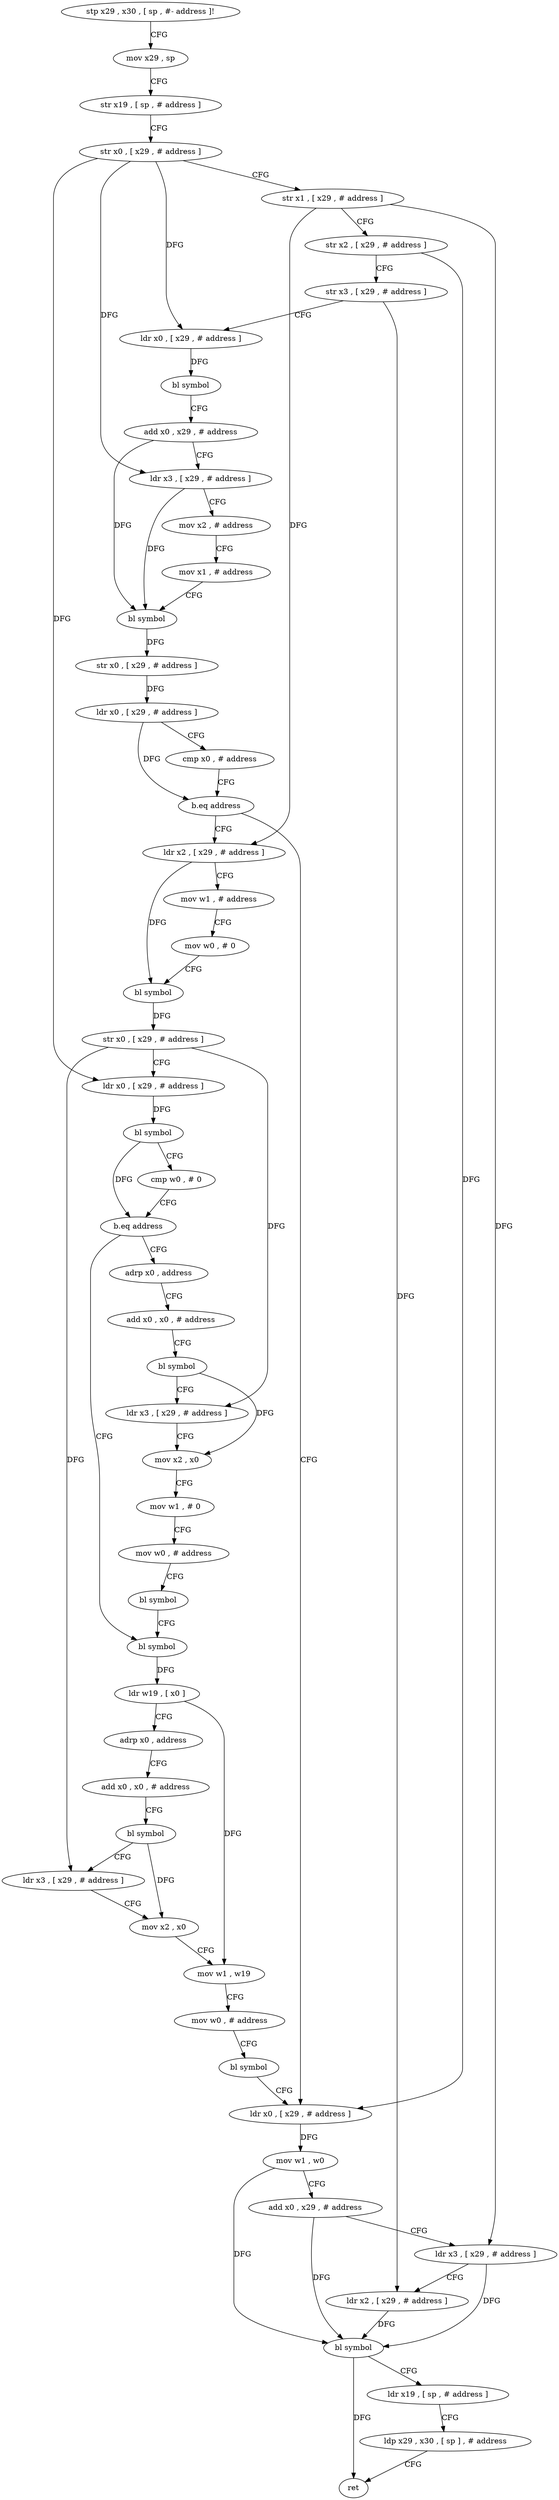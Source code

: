 digraph "func" {
"4217060" [label = "stp x29 , x30 , [ sp , #- address ]!" ]
"4217064" [label = "mov x29 , sp" ]
"4217068" [label = "str x19 , [ sp , # address ]" ]
"4217072" [label = "str x0 , [ x29 , # address ]" ]
"4217076" [label = "str x1 , [ x29 , # address ]" ]
"4217080" [label = "str x2 , [ x29 , # address ]" ]
"4217084" [label = "str x3 , [ x29 , # address ]" ]
"4217088" [label = "ldr x0 , [ x29 , # address ]" ]
"4217092" [label = "bl symbol" ]
"4217096" [label = "add x0 , x29 , # address" ]
"4217100" [label = "ldr x3 , [ x29 , # address ]" ]
"4217104" [label = "mov x2 , # address" ]
"4217108" [label = "mov x1 , # address" ]
"4217112" [label = "bl symbol" ]
"4217116" [label = "str x0 , [ x29 , # address ]" ]
"4217120" [label = "ldr x0 , [ x29 , # address ]" ]
"4217124" [label = "cmp x0 , # address" ]
"4217128" [label = "b.eq address" ]
"4217240" [label = "ldr x0 , [ x29 , # address ]" ]
"4217132" [label = "ldr x2 , [ x29 , # address ]" ]
"4217244" [label = "mov w1 , w0" ]
"4217248" [label = "add x0 , x29 , # address" ]
"4217252" [label = "ldr x3 , [ x29 , # address ]" ]
"4217256" [label = "ldr x2 , [ x29 , # address ]" ]
"4217260" [label = "bl symbol" ]
"4217264" [label = "ldr x19 , [ sp , # address ]" ]
"4217268" [label = "ldp x29 , x30 , [ sp ] , # address" ]
"4217272" [label = "ret" ]
"4217136" [label = "mov w1 , # address" ]
"4217140" [label = "mov w0 , # 0" ]
"4217144" [label = "bl symbol" ]
"4217148" [label = "str x0 , [ x29 , # address ]" ]
"4217152" [label = "ldr x0 , [ x29 , # address ]" ]
"4217156" [label = "bl symbol" ]
"4217160" [label = "cmp w0 , # 0" ]
"4217164" [label = "b.eq address" ]
"4217200" [label = "bl symbol" ]
"4217168" [label = "adrp x0 , address" ]
"4217204" [label = "ldr w19 , [ x0 ]" ]
"4217208" [label = "adrp x0 , address" ]
"4217212" [label = "add x0 , x0 , # address" ]
"4217216" [label = "bl symbol" ]
"4217220" [label = "ldr x3 , [ x29 , # address ]" ]
"4217224" [label = "mov x2 , x0" ]
"4217228" [label = "mov w1 , w19" ]
"4217232" [label = "mov w0 , # address" ]
"4217236" [label = "bl symbol" ]
"4217172" [label = "add x0 , x0 , # address" ]
"4217176" [label = "bl symbol" ]
"4217180" [label = "ldr x3 , [ x29 , # address ]" ]
"4217184" [label = "mov x2 , x0" ]
"4217188" [label = "mov w1 , # 0" ]
"4217192" [label = "mov w0 , # address" ]
"4217196" [label = "bl symbol" ]
"4217060" -> "4217064" [ label = "CFG" ]
"4217064" -> "4217068" [ label = "CFG" ]
"4217068" -> "4217072" [ label = "CFG" ]
"4217072" -> "4217076" [ label = "CFG" ]
"4217072" -> "4217088" [ label = "DFG" ]
"4217072" -> "4217100" [ label = "DFG" ]
"4217072" -> "4217152" [ label = "DFG" ]
"4217076" -> "4217080" [ label = "CFG" ]
"4217076" -> "4217252" [ label = "DFG" ]
"4217076" -> "4217132" [ label = "DFG" ]
"4217080" -> "4217084" [ label = "CFG" ]
"4217080" -> "4217240" [ label = "DFG" ]
"4217084" -> "4217088" [ label = "CFG" ]
"4217084" -> "4217256" [ label = "DFG" ]
"4217088" -> "4217092" [ label = "DFG" ]
"4217092" -> "4217096" [ label = "CFG" ]
"4217096" -> "4217100" [ label = "CFG" ]
"4217096" -> "4217112" [ label = "DFG" ]
"4217100" -> "4217104" [ label = "CFG" ]
"4217100" -> "4217112" [ label = "DFG" ]
"4217104" -> "4217108" [ label = "CFG" ]
"4217108" -> "4217112" [ label = "CFG" ]
"4217112" -> "4217116" [ label = "DFG" ]
"4217116" -> "4217120" [ label = "DFG" ]
"4217120" -> "4217124" [ label = "CFG" ]
"4217120" -> "4217128" [ label = "DFG" ]
"4217124" -> "4217128" [ label = "CFG" ]
"4217128" -> "4217240" [ label = "CFG" ]
"4217128" -> "4217132" [ label = "CFG" ]
"4217240" -> "4217244" [ label = "DFG" ]
"4217132" -> "4217136" [ label = "CFG" ]
"4217132" -> "4217144" [ label = "DFG" ]
"4217244" -> "4217248" [ label = "CFG" ]
"4217244" -> "4217260" [ label = "DFG" ]
"4217248" -> "4217252" [ label = "CFG" ]
"4217248" -> "4217260" [ label = "DFG" ]
"4217252" -> "4217256" [ label = "CFG" ]
"4217252" -> "4217260" [ label = "DFG" ]
"4217256" -> "4217260" [ label = "DFG" ]
"4217260" -> "4217264" [ label = "CFG" ]
"4217260" -> "4217272" [ label = "DFG" ]
"4217264" -> "4217268" [ label = "CFG" ]
"4217268" -> "4217272" [ label = "CFG" ]
"4217136" -> "4217140" [ label = "CFG" ]
"4217140" -> "4217144" [ label = "CFG" ]
"4217144" -> "4217148" [ label = "DFG" ]
"4217148" -> "4217152" [ label = "CFG" ]
"4217148" -> "4217220" [ label = "DFG" ]
"4217148" -> "4217180" [ label = "DFG" ]
"4217152" -> "4217156" [ label = "DFG" ]
"4217156" -> "4217160" [ label = "CFG" ]
"4217156" -> "4217164" [ label = "DFG" ]
"4217160" -> "4217164" [ label = "CFG" ]
"4217164" -> "4217200" [ label = "CFG" ]
"4217164" -> "4217168" [ label = "CFG" ]
"4217200" -> "4217204" [ label = "DFG" ]
"4217168" -> "4217172" [ label = "CFG" ]
"4217204" -> "4217208" [ label = "CFG" ]
"4217204" -> "4217228" [ label = "DFG" ]
"4217208" -> "4217212" [ label = "CFG" ]
"4217212" -> "4217216" [ label = "CFG" ]
"4217216" -> "4217220" [ label = "CFG" ]
"4217216" -> "4217224" [ label = "DFG" ]
"4217220" -> "4217224" [ label = "CFG" ]
"4217224" -> "4217228" [ label = "CFG" ]
"4217228" -> "4217232" [ label = "CFG" ]
"4217232" -> "4217236" [ label = "CFG" ]
"4217236" -> "4217240" [ label = "CFG" ]
"4217172" -> "4217176" [ label = "CFG" ]
"4217176" -> "4217180" [ label = "CFG" ]
"4217176" -> "4217184" [ label = "DFG" ]
"4217180" -> "4217184" [ label = "CFG" ]
"4217184" -> "4217188" [ label = "CFG" ]
"4217188" -> "4217192" [ label = "CFG" ]
"4217192" -> "4217196" [ label = "CFG" ]
"4217196" -> "4217200" [ label = "CFG" ]
}
